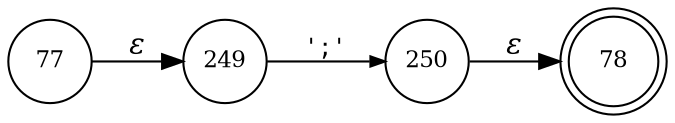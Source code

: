 digraph ATN {
rankdir=LR;
s78[fontsize=11, label="78", shape=doublecircle, fixedsize=true, width=.6];
s250[fontsize=11,label="250", shape=circle, fixedsize=true, width=.55, peripheries=1];
s249[fontsize=11,label="249", shape=circle, fixedsize=true, width=.55, peripheries=1];
s77[fontsize=11,label="77", shape=circle, fixedsize=true, width=.55, peripheries=1];
s77 -> s249 [fontname="Times-Italic", label="&epsilon;"];
s249 -> s250 [fontsize=11, fontname="Courier", arrowsize=.7, label = "';'", arrowhead = normal];
s250 -> s78 [fontname="Times-Italic", label="&epsilon;"];
}